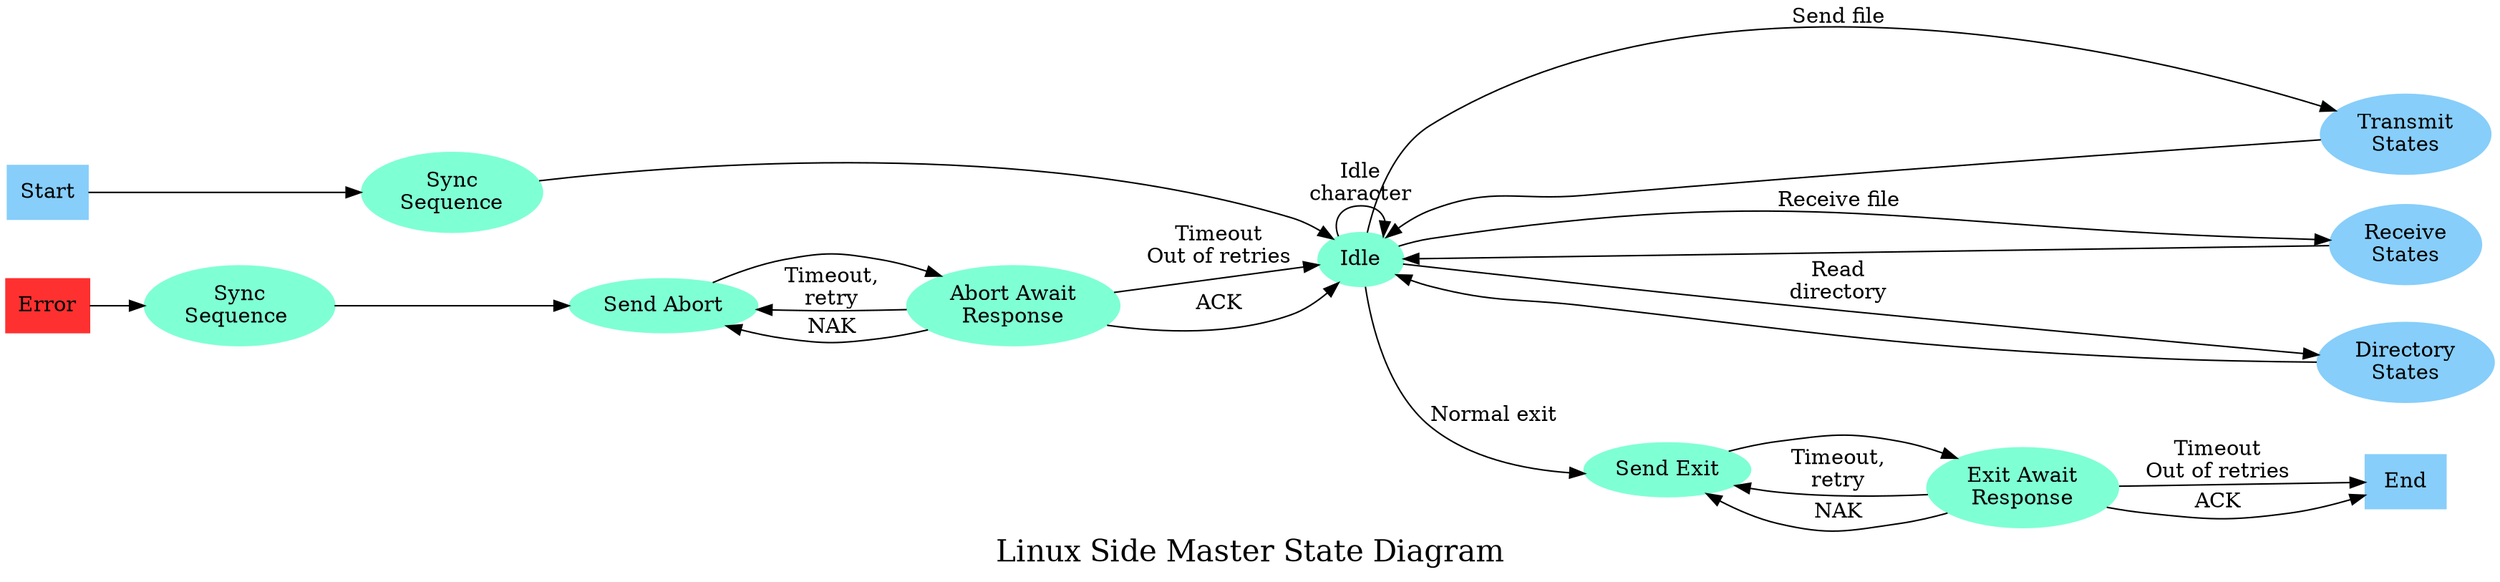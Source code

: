 digraph CPU_Block {
#    node [shape=box]; course; institute; student;
#    node [shape=ellipse]; {node [label="name"] name0; name1; name2;}
#        code; grade; number;
#    node [shape=diamond,style=filled,color=lightgrey]; "C-I"; "S-C"; "S-I";

#    code -- course;
#    course -- "C-I" [label="n"];
#   "AM-AC-2WT1" -- "AM-AF-3330" [label="F1303\n61611937AA00",len=1\n00];

    graph [rankdir=LR]
    edge [color=black];

    node [shape=ellipse color=aquamarine style=filled];

    {
        node [shape=box color=lightskyblue]
        rank=source;
        "Start";
        node [color=firebrick1]
        "Error";
    }

    {
        node [color=lightskyblue]
        rank=sink;
        "Transmit\nStates";
        "Receive\nStates";
        "Directory\nStates";
        "End" [shape=box];
    }


    "Start" -> "Sync\nSequence";
    "Sync\nSequence" -> "Idle";

    "Idle" -> "Send Exit" [label="Normal exit"];
    "Send Exit" -> "Exit Await\nResponse"
    "Exit Await\nResponse" -> "Send Exit" [label = "Timeout,\nretry"];
    "Exit Await\nResponse" -> "Send Exit" [label = "NAK"];
    "Exit Await\nResponse" -> "End" [label = "Timeout\nOut of retries"];
    "Exit Await\nResponse" -> "End" [label = "ACK"]

    "Idle" -> "Idle" [label = "Idle\ncharacter"];
    "Idle" -> "Transmit\nStates" [label = "Send file"];
    "Transmit\nStates" -> "Idle"

    "Idle" -> "Receive\nStates" [label = "Receive file"];
    "Receive\nStates" -> "Idle"

    "Idle" -> "Directory\nStates" [label = "Read\ndirectory"];
    "Directory\nStates" -> "Idle"

    "Error" -> "Sync\nSequence "
    "Sync\nSequence " -> "Send Abort"
    "Send Abort" -> "Abort Await\nResponse"
    "Abort Await\nResponse" -> "Send Abort" [label = "Timeout,\nretry"];
    "Abort Await\nResponse" -> "Send Abort" [label = "NAK"];
    "Abort Await\nResponse" -> "Idle" [label = "Timeout\nOut of retries"];
    "Abort Await\nResponse" -> "Idle" [label = "ACK"]

    label = "Linux Side Master State Diagram";
    fontsize=20;
}

